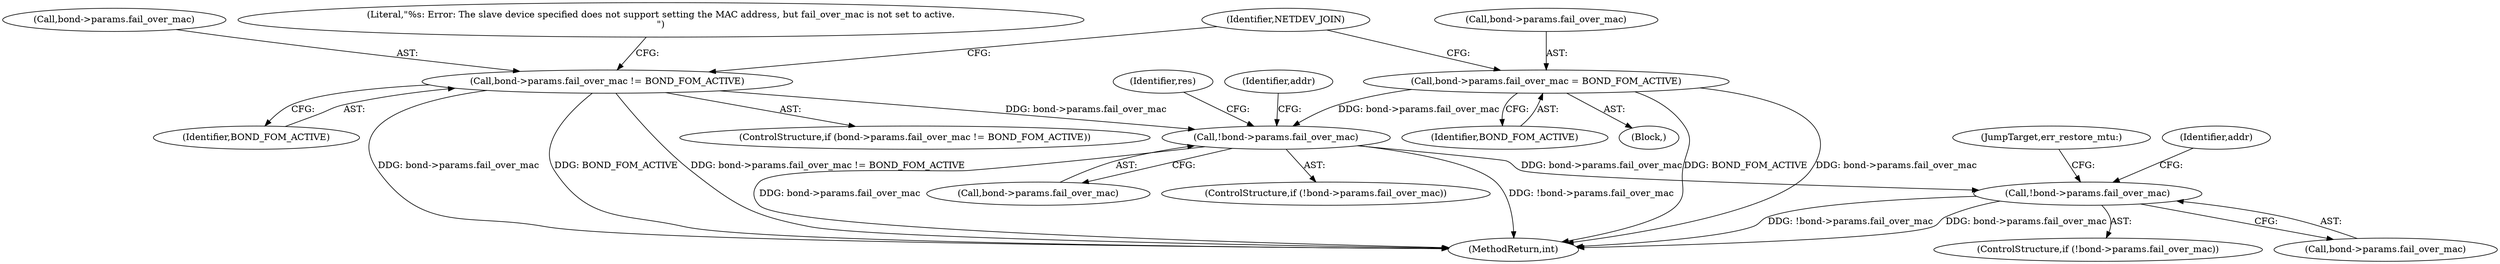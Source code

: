 digraph "0_linux_550fd08c2cebad61c548def135f67aba284c6162_0@pointer" {
"1000487" [label="(Call,!bond->params.fail_over_mac)"];
"1000395" [label="(Call,bond->params.fail_over_mac != BOND_FOM_ACTIVE)"];
"1000386" [label="(Call,bond->params.fail_over_mac = BOND_FOM_ACTIVE)"];
"1001051" [label="(Call,!bond->params.fail_over_mac)"];
"1000487" [label="(Call,!bond->params.fail_over_mac)"];
"1000392" [label="(Identifier,BOND_FOM_ACTIVE)"];
"1000396" [label="(Call,bond->params.fail_over_mac)"];
"1000386" [label="(Call,bond->params.fail_over_mac = BOND_FOM_ACTIVE)"];
"1000401" [label="(Identifier,BOND_FOM_ACTIVE)"];
"1001091" [label="(MethodReturn,int)"];
"1000387" [label="(Call,bond->params.fail_over_mac)"];
"1000380" [label="(Block,)"];
"1001050" [label="(ControlStructure,if (!bond->params.fail_over_mac))"];
"1001051" [label="(Call,!bond->params.fail_over_mac)"];
"1000395" [label="(Call,bond->params.fail_over_mac != BOND_FOM_ACTIVE)"];
"1000525" [label="(Identifier,res)"];
"1000404" [label="(Literal,\"%s: Error: The slave device specified does not support setting the MAC address, but fail_over_mac is not set to active.\n\")"];
"1000414" [label="(Identifier,NETDEV_JOIN)"];
"1001077" [label="(JumpTarget,err_restore_mtu:)"];
"1001060" [label="(Identifier,addr)"];
"1000486" [label="(ControlStructure,if (!bond->params.fail_over_mac))"];
"1001052" [label="(Call,bond->params.fail_over_mac)"];
"1000496" [label="(Identifier,addr)"];
"1000394" [label="(ControlStructure,if (bond->params.fail_over_mac != BOND_FOM_ACTIVE))"];
"1000488" [label="(Call,bond->params.fail_over_mac)"];
"1000487" -> "1000486"  [label="AST: "];
"1000487" -> "1000488"  [label="CFG: "];
"1000488" -> "1000487"  [label="AST: "];
"1000496" -> "1000487"  [label="CFG: "];
"1000525" -> "1000487"  [label="CFG: "];
"1000487" -> "1001091"  [label="DDG: bond->params.fail_over_mac"];
"1000487" -> "1001091"  [label="DDG: !bond->params.fail_over_mac"];
"1000395" -> "1000487"  [label="DDG: bond->params.fail_over_mac"];
"1000386" -> "1000487"  [label="DDG: bond->params.fail_over_mac"];
"1000487" -> "1001051"  [label="DDG: bond->params.fail_over_mac"];
"1000395" -> "1000394"  [label="AST: "];
"1000395" -> "1000401"  [label="CFG: "];
"1000396" -> "1000395"  [label="AST: "];
"1000401" -> "1000395"  [label="AST: "];
"1000404" -> "1000395"  [label="CFG: "];
"1000414" -> "1000395"  [label="CFG: "];
"1000395" -> "1001091"  [label="DDG: bond->params.fail_over_mac"];
"1000395" -> "1001091"  [label="DDG: BOND_FOM_ACTIVE"];
"1000395" -> "1001091"  [label="DDG: bond->params.fail_over_mac != BOND_FOM_ACTIVE"];
"1000386" -> "1000380"  [label="AST: "];
"1000386" -> "1000392"  [label="CFG: "];
"1000387" -> "1000386"  [label="AST: "];
"1000392" -> "1000386"  [label="AST: "];
"1000414" -> "1000386"  [label="CFG: "];
"1000386" -> "1001091"  [label="DDG: BOND_FOM_ACTIVE"];
"1000386" -> "1001091"  [label="DDG: bond->params.fail_over_mac"];
"1001051" -> "1001050"  [label="AST: "];
"1001051" -> "1001052"  [label="CFG: "];
"1001052" -> "1001051"  [label="AST: "];
"1001060" -> "1001051"  [label="CFG: "];
"1001077" -> "1001051"  [label="CFG: "];
"1001051" -> "1001091"  [label="DDG: !bond->params.fail_over_mac"];
"1001051" -> "1001091"  [label="DDG: bond->params.fail_over_mac"];
}
